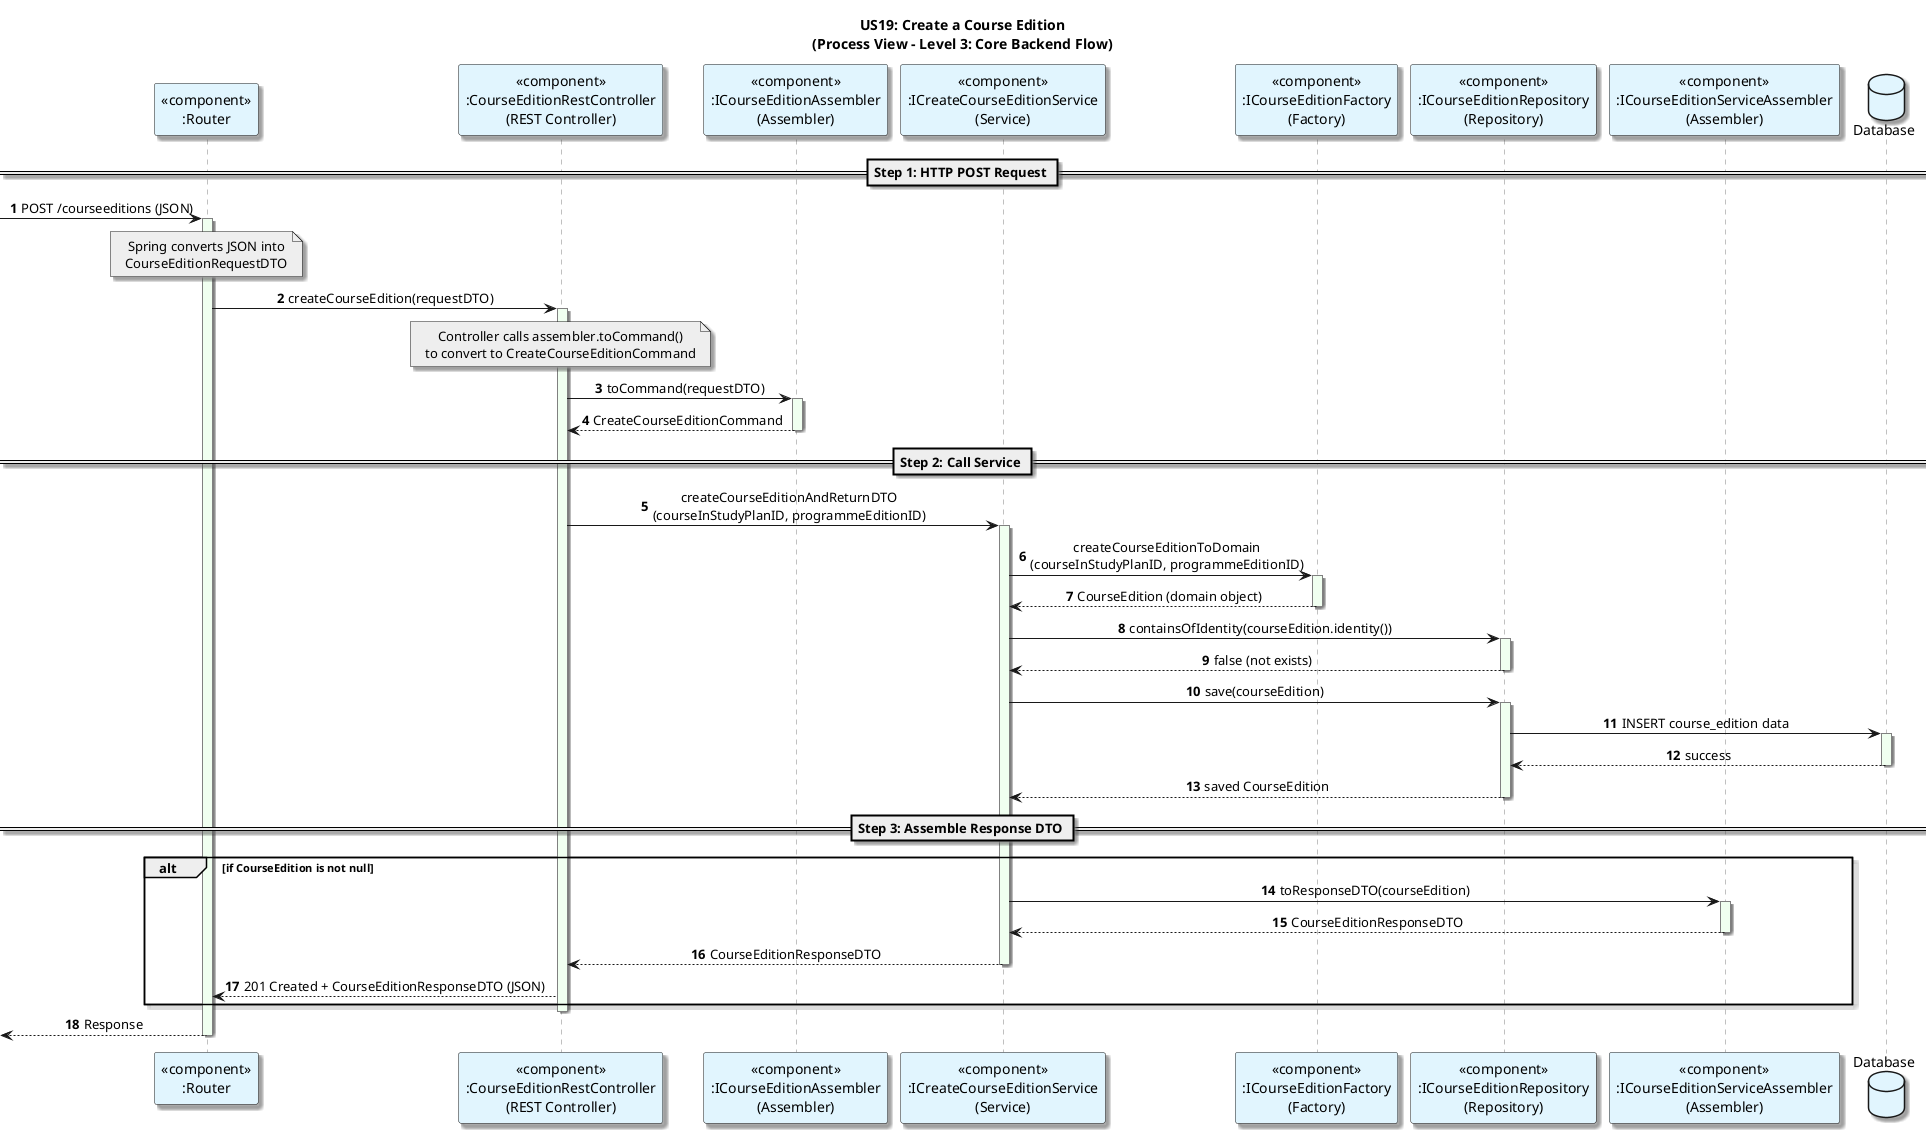 @startuml
title US19: Create a Course Edition\n(Process View - Level 3: Core Backend Flow)

autonumber

skinparam {
  ActivityPadding 2
  ActivityMargin 2
  BoxPadding 2
}
skinparam sequence {
    LifeLineBorderColor Grey
    LifeLineBackgroundColor HoneyDew
}
skinparam defaultTextAlignment center
skinparam shadowing true

participant "<<component>>\n:Router" as Router #E1F5FE
participant "<<component>>\n:CourseEditionRestController\n(REST Controller)" as Controller #E1F5FE
participant "<<component>>\n:ICourseEditionAssembler\n(Assembler)" as Assembler #E1F5FE
participant "<<component>>\n:ICreateCourseEditionService\n(Service)" as Service #E1F5FE
participant "<<component>>\n:ICourseEditionFactory\n(Factory)" as Factory #E1F5FE
participant "<<component>>\n:ICourseEditionRepository\n(Repository)" as Repository #E1F5FE
participant "<<component>>\n:ICourseEditionServiceAssembler\n(Assembler)" as SAssembler #E1F5FE
database "Database" as DB #E1F5FE

== Step 1: HTTP POST Request ==

-> Router: POST /courseeditions (JSON)
activate Router
note over Router #EEEEEE
Spring converts JSON into
CourseEditionRequestDTO
end note
Router -> Controller: createCourseEdition(requestDTO)
activate Controller

note over Controller #EEEEEE
Controller calls assembler.toCommand()
to convert to CreateCourseEditionCommand
end note

Controller -> Assembler: toCommand(requestDTO)
activate Assembler
Assembler --> Controller: CreateCourseEditionCommand
deactivate Assembler


== Step 2: Call Service ==

Controller -> Service: createCourseEditionAndReturnDTO\n(courseInStudyPlanID, programmeEditionID)
activate Service


Service -> Factory: createCourseEditionToDomain\n(courseInStudyPlanID, programmeEditionID)
activate Factory

Factory --> Service: CourseEdition (domain object)
deactivate Factory

Service -> Repository: containsOfIdentity(courseEdition.identity())
activate Repository
Repository --> Service: false (not exists)
deactivate Repository

Service -> Repository: save(courseEdition)
activate Repository

Repository -> DB: INSERT course_edition data
activate DB
DB --> Repository: success
deactivate DB

Repository --> Service: saved CourseEdition
deactivate Repository



== Step 3: Assemble Response DTO ==

alt if CourseEdition is not null
    Service -> SAssembler: toResponseDTO(courseEdition)
    activate SAssembler
    SAssembler --> Service: CourseEditionResponseDTO
    deactivate SAssembler
    Service --> Controller: CourseEditionResponseDTO
    deactivate Service
    Controller --> Router: 201 Created + CourseEditionResponseDTO (JSON)

end

deactivate Controller

<-- Router: Response
deactivate Router
@enduml